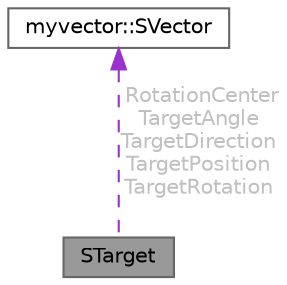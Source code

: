 digraph "STarget"
{
 // LATEX_PDF_SIZE
  bgcolor="transparent";
  edge [fontname=Helvetica,fontsize=10,labelfontname=Helvetica,labelfontsize=10];
  node [fontname=Helvetica,fontsize=10,shape=box,height=0.2,width=0.4];
  Node1 [id="Node000001",label="STarget",height=0.2,width=0.4,color="gray40", fillcolor="grey60", style="filled", fontcolor="black",tooltip=" "];
  Node2 -> Node1 [id="edge1_Node000001_Node000002",dir="back",color="darkorchid3",style="dashed",tooltip=" ",label=" RotationCenter\nTargetAngle\nTargetDirection\nTargetPosition\nTargetRotation",fontcolor="grey" ];
  Node2 [id="Node000002",label="myvector::SVector",height=0.2,width=0.4,color="gray40", fillcolor="white", style="filled",URL="$structmyvector_1_1_s_vector.html",tooltip="ベクトルを表す構造体"];
}
